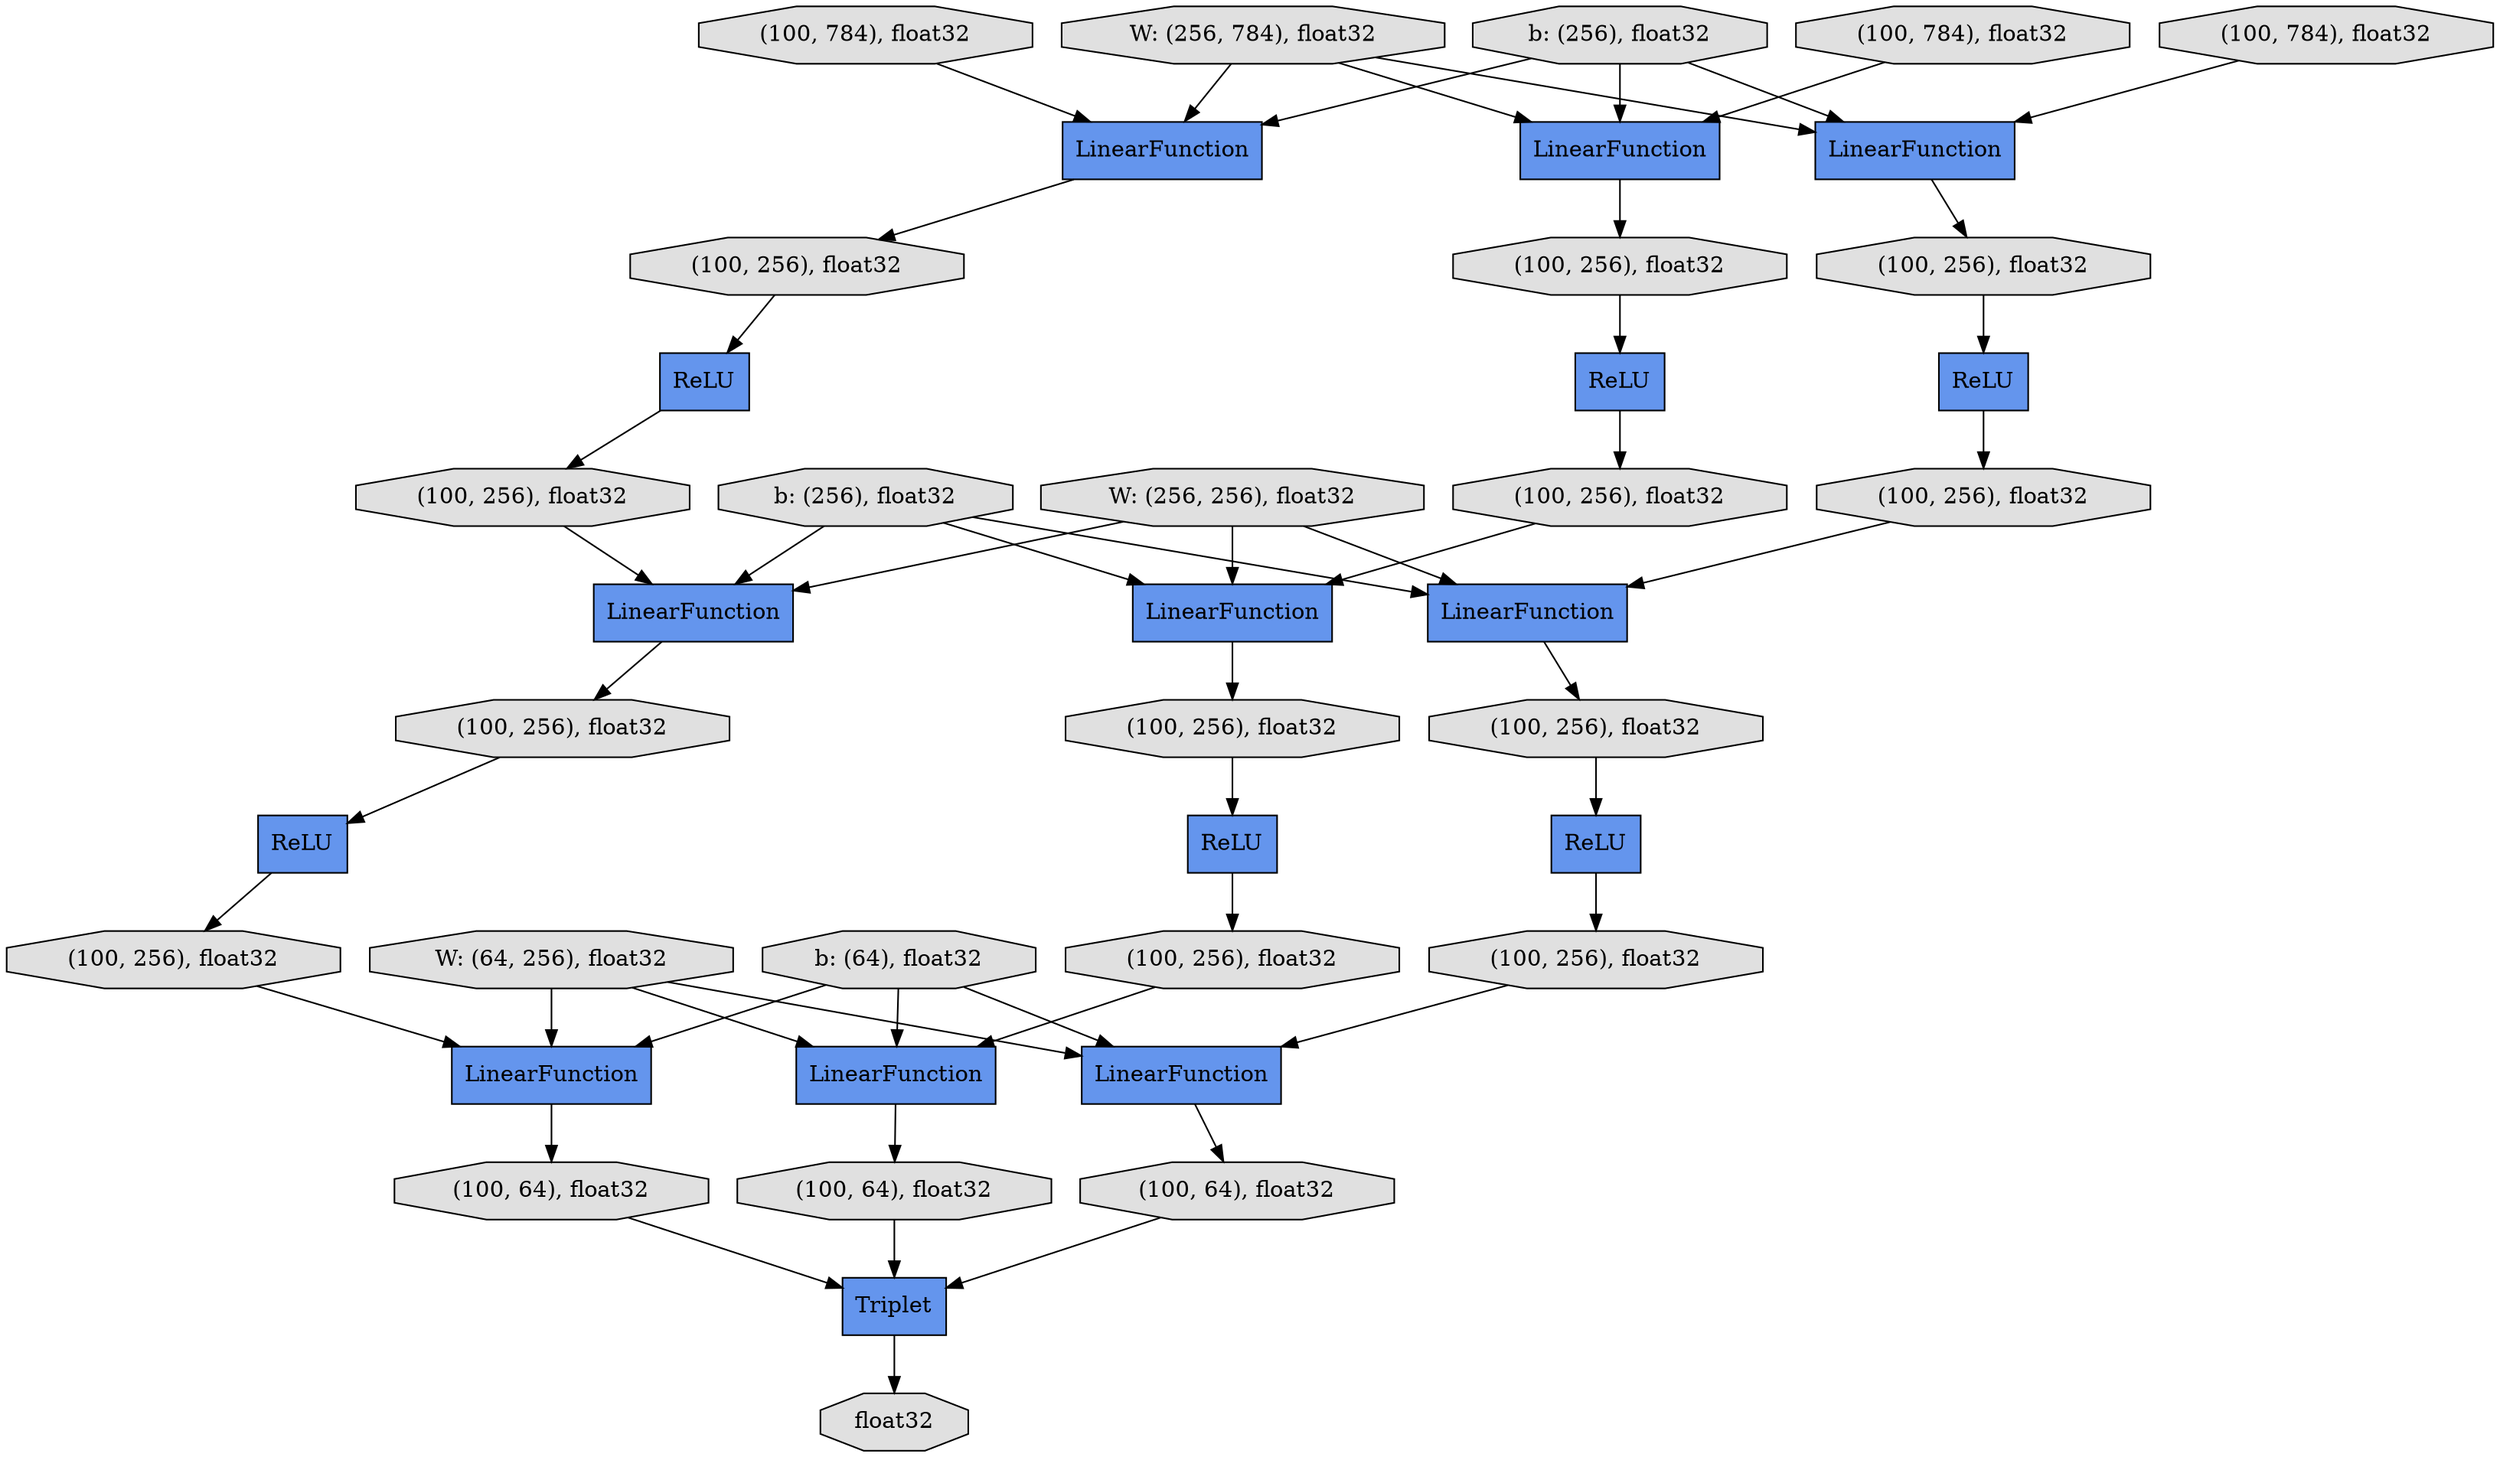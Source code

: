 digraph graphname{rankdir=TB;2281145425992 [label="(100, 256), float32",shape="octagon",fillcolor="#E0E0E0",style="filled"];2281145426216 [label="(100, 256), float32",shape="octagon",fillcolor="#E0E0E0",style="filled"];2281145162104 [label="b: (256), float32",shape="octagon",fillcolor="#E0E0E0",style="filled"];2281145426328 [label="ReLU",shape="record",fillcolor="#6495ED",style="filled"];2281145309616 [label="(100, 256), float32",shape="octagon",fillcolor="#E0E0E0",style="filled"];2281145162160 [label="ReLU",shape="record",fillcolor="#6495ED",style="filled"];2281145426496 [label="(100, 64), float32",shape="octagon",fillcolor="#E0E0E0",style="filled"];2281145162328 [label="W: (64, 256), float32",shape="octagon",fillcolor="#E0E0E0",style="filled"];2281145309784 [label="LinearFunction",shape="record",fillcolor="#6495ED",style="filled"];2281145426552 [label="(100, 784), float32",shape="octagon",fillcolor="#E0E0E0",style="filled"];2281145309840 [label="ReLU",shape="record",fillcolor="#6495ED",style="filled"];2281093483152 [label="W: (256, 784), float32",shape="octagon",fillcolor="#E0E0E0",style="filled"];2281145426608 [label="LinearFunction",shape="record",fillcolor="#6495ED",style="filled"];2281145309952 [label="(100, 256), float32",shape="octagon",fillcolor="#E0E0E0",style="filled"];2281145426720 [label="(100, 256), float32",shape="octagon",fillcolor="#E0E0E0",style="filled"];2281145162552 [label="b: (64), float32",shape="octagon",fillcolor="#E0E0E0",style="filled"];2281143987000 [label="(100, 784), float32",shape="octagon",fillcolor="#E0E0E0",style="filled"];2281145426888 [label="(100, 256), float32",shape="octagon",fillcolor="#E0E0E0",style="filled"];2281145310176 [label="(100, 256), float32",shape="octagon",fillcolor="#E0E0E0",style="filled"];2281145162776 [label="LinearFunction",shape="record",fillcolor="#6495ED",style="filled"];2281145427000 [label="ReLU",shape="record",fillcolor="#6495ED",style="filled"];2281143929936 [label="LinearFunction",shape="record",fillcolor="#6495ED",style="filled"];2281093483600 [label="b: (256), float32",shape="octagon",fillcolor="#E0E0E0",style="filled"];2281145427056 [label="LinearFunction",shape="record",fillcolor="#6495ED",style="filled"];2281145310400 [label="LinearFunction",shape="record",fillcolor="#6495ED",style="filled"];2281145162944 [label="(100, 256), float32",shape="octagon",fillcolor="#E0E0E0",style="filled"];2281145427168 [label="(100, 256), float32",shape="octagon",fillcolor="#E0E0E0",style="filled"];2281145310456 [label="ReLU",shape="record",fillcolor="#6495ED",style="filled"];2281144634672 [label="W: (256, 256), float32",shape="octagon",fillcolor="#E0E0E0",style="filled"];2281145427280 [label="Triplet",shape="record",fillcolor="#6495ED",style="filled"];2281145310568 [label="(100, 64), float32",shape="octagon",fillcolor="#E0E0E0",style="filled"];2281145310624 [label="(100, 784), float32",shape="octagon",fillcolor="#E0E0E0",style="filled"];2281145427392 [label="(100, 256), float32",shape="octagon",fillcolor="#E0E0E0",style="filled"];2281145310680 [label="LinearFunction",shape="record",fillcolor="#6495ED",style="filled"];2281145310792 [label="(100, 256), float32",shape="octagon",fillcolor="#E0E0E0",style="filled"];2281145310848 [label="LinearFunction",shape="record",fillcolor="#6495ED",style="filled"];2281145427672 [label="(100, 64), float32",shape="octagon",fillcolor="#E0E0E0",style="filled"];2281145310960 [label="(100, 256), float32",shape="octagon",fillcolor="#E0E0E0",style="filled"];2281145311072 [label="ReLU",shape="record",fillcolor="#6495ED",style="filled"];2280851265408 [label="float32",shape="octagon",fillcolor="#E0E0E0",style="filled"];2281145311128 [label="LinearFunction",shape="record",fillcolor="#6495ED",style="filled"];2281145162104 -> 2281145309784;2281145426216 -> 2281145311128;2281145426720 -> 2281145426328;2281145162552 -> 2281145427056;2281145162328 -> 2281145310400;2281145162104 -> 2281145310680;2281145310792 -> 2281145310456;2281145427000 -> 2281145427392;2281145309616 -> 2281145309784;2281093483600 -> 2281145162776;2281145310456 -> 2281145310960;2281145427280 -> 2280851265408;2281143929936 -> 2281145310792;2281093483600 -> 2281143929936;2281145311128 -> 2281145426496;2281145309784 -> 2281145309952;2281144634672 -> 2281145310680;2281145426888 -> 2281145426608;2281145162328 -> 2281145311128;2281145425992 -> 2281145311072;2281145310848 -> 2281145426720;2281145427672 -> 2281145427280;2281145310568 -> 2281145427280;2281145426328 -> 2281145426888;2281145162944 -> 2281145162160;2281145309952 -> 2281145309840;2281145162104 -> 2281145426608;2281093483152 -> 2281145310848;2281145427056 -> 2281145427672;2281145162328 -> 2281145427056;2281144634672 -> 2281145309784;2281145311072 -> 2281145426216;2281145162552 -> 2281145310400;2281145426496 -> 2281145427280;2281093483152 -> 2281143929936;2281145427392 -> 2281145427056;2281145310680 -> 2281145425992;2281143987000 -> 2281145162776;2281145310400 -> 2281145310568;2281145310176 -> 2281145310400;2281145162160 -> 2281145309616;2281145162776 -> 2281145162944;2281093483152 -> 2281145162776;2281145310624 -> 2281143929936;2281145162552 -> 2281145311128;2281145309840 -> 2281145310176;2281145310960 -> 2281145310680;2281145426608 -> 2281145427168;2281145427168 -> 2281145427000;2281145426552 -> 2281145310848;2281144634672 -> 2281145426608;2281093483600 -> 2281145310848;}